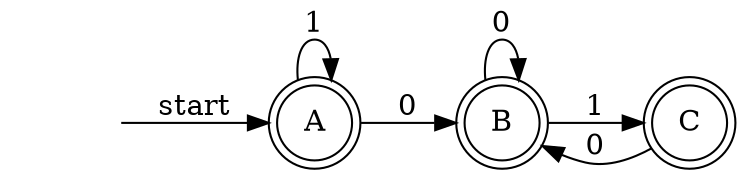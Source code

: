 digraph DFA {
  rankdir=LR;
  node [shape = doublecircle]; A B C;  // A、B、C 为接受状态

  // 起始状态指向 A
  start [shape=none, label=""];
  start -> A [label="start"];

  // 状态转换
  A -> A [label="1"];
  A -> B [label="0"];
  B -> B [label="0"];
  B -> C [label="1"];
  C -> B [label="0"];
  // C -> D [label="1"];
  // D -> D [label="0,1"];
}
